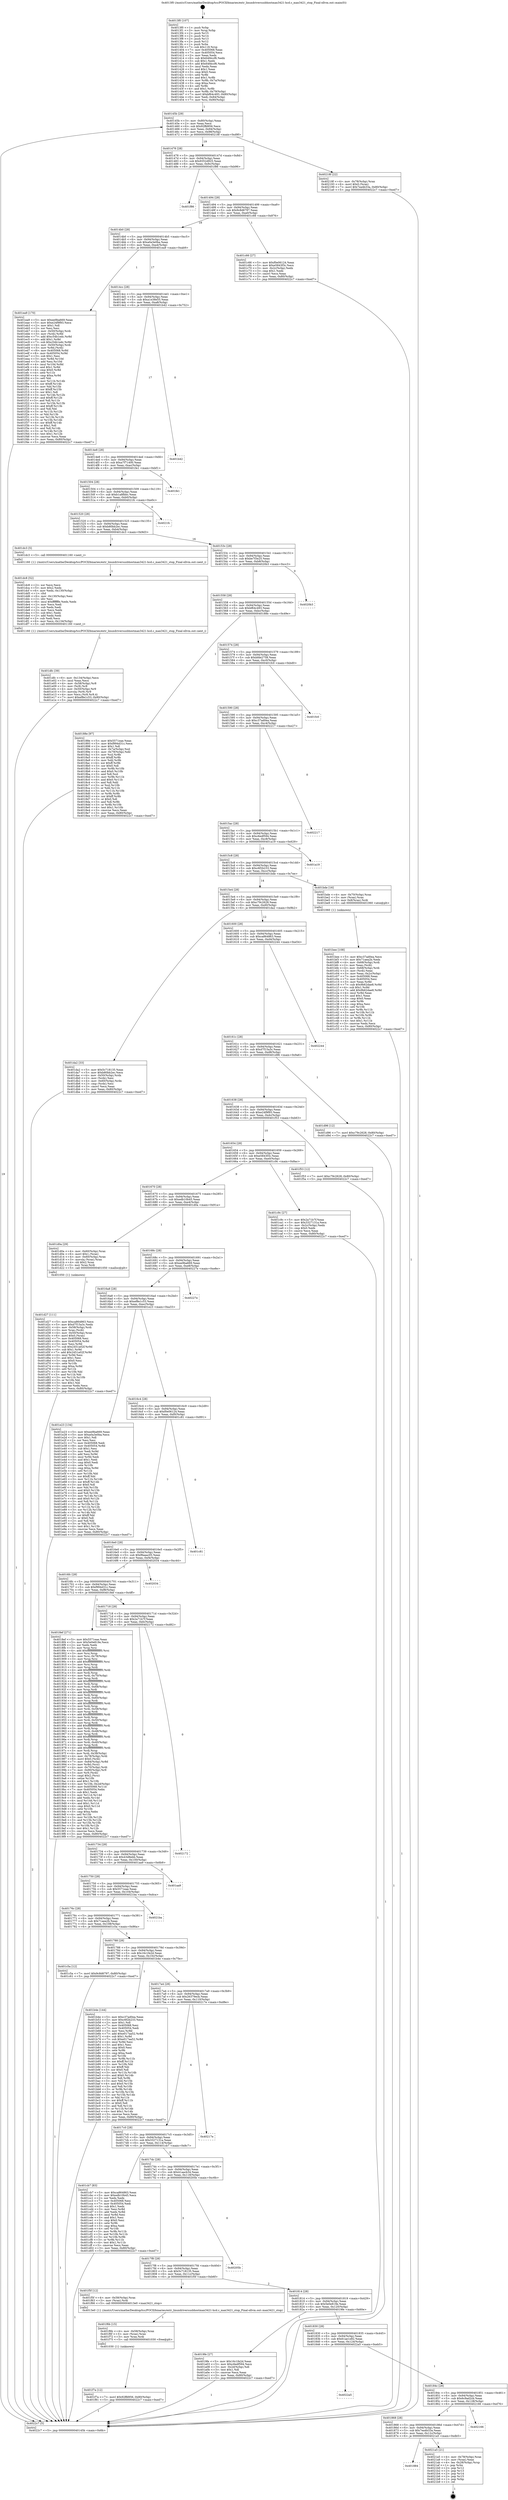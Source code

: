 digraph "0x4013f0" {
  label = "0x4013f0 (/mnt/c/Users/mathe/Desktop/tcc/POCII/binaries/extr_linuxdriversusbhostmax3421-hcd.c_max3421_stop_Final-ollvm.out::main(0))"
  labelloc = "t"
  node[shape=record]

  Entry [label="",width=0.3,height=0.3,shape=circle,fillcolor=black,style=filled]
  "0x40145b" [label="{
     0x40145b [29]\l
     | [instrs]\l
     &nbsp;&nbsp;0x40145b \<+3\>: mov -0x80(%rbp),%eax\l
     &nbsp;&nbsp;0x40145e \<+2\>: mov %eax,%ecx\l
     &nbsp;&nbsp;0x401460 \<+6\>: sub $0x92ffd956,%ecx\l
     &nbsp;&nbsp;0x401466 \<+6\>: mov %eax,-0x94(%rbp)\l
     &nbsp;&nbsp;0x40146c \<+6\>: mov %ecx,-0x98(%rbp)\l
     &nbsp;&nbsp;0x401472 \<+6\>: je 000000000040218f \<main+0xd9f\>\l
  }"]
  "0x40218f" [label="{
     0x40218f [22]\l
     | [instrs]\l
     &nbsp;&nbsp;0x40218f \<+4\>: mov -0x78(%rbp),%rax\l
     &nbsp;&nbsp;0x402193 \<+6\>: movl $0x0,(%rax)\l
     &nbsp;&nbsp;0x402199 \<+7\>: movl $0x7ea4b33a,-0x80(%rbp)\l
     &nbsp;&nbsp;0x4021a0 \<+5\>: jmp 00000000004022c7 \<main+0xed7\>\l
  }"]
  "0x401478" [label="{
     0x401478 [28]\l
     | [instrs]\l
     &nbsp;&nbsp;0x401478 \<+5\>: jmp 000000000040147d \<main+0x8d\>\l
     &nbsp;&nbsp;0x40147d \<+6\>: mov -0x94(%rbp),%eax\l
     &nbsp;&nbsp;0x401483 \<+5\>: sub $0x9352d925,%eax\l
     &nbsp;&nbsp;0x401488 \<+6\>: mov %eax,-0x9c(%rbp)\l
     &nbsp;&nbsp;0x40148e \<+6\>: je 0000000000401f86 \<main+0xb96\>\l
  }"]
  Exit [label="",width=0.3,height=0.3,shape=circle,fillcolor=black,style=filled,peripheries=2]
  "0x401f86" [label="{
     0x401f86\l
  }", style=dashed]
  "0x401494" [label="{
     0x401494 [28]\l
     | [instrs]\l
     &nbsp;&nbsp;0x401494 \<+5\>: jmp 0000000000401499 \<main+0xa9\>\l
     &nbsp;&nbsp;0x401499 \<+6\>: mov -0x94(%rbp),%eax\l
     &nbsp;&nbsp;0x40149f \<+5\>: sub $0x9c8d6797,%eax\l
     &nbsp;&nbsp;0x4014a4 \<+6\>: mov %eax,-0xa0(%rbp)\l
     &nbsp;&nbsp;0x4014aa \<+6\>: je 0000000000401c66 \<main+0x876\>\l
  }"]
  "0x401884" [label="{
     0x401884\l
  }", style=dashed]
  "0x401c66" [label="{
     0x401c66 [27]\l
     | [instrs]\l
     &nbsp;&nbsp;0x401c66 \<+5\>: mov $0xf0e06124,%eax\l
     &nbsp;&nbsp;0x401c6b \<+5\>: mov $0xe5843f3c,%ecx\l
     &nbsp;&nbsp;0x401c70 \<+3\>: mov -0x2c(%rbp),%edx\l
     &nbsp;&nbsp;0x401c73 \<+3\>: cmp $0x1,%edx\l
     &nbsp;&nbsp;0x401c76 \<+3\>: cmovl %ecx,%eax\l
     &nbsp;&nbsp;0x401c79 \<+3\>: mov %eax,-0x80(%rbp)\l
     &nbsp;&nbsp;0x401c7c \<+5\>: jmp 00000000004022c7 \<main+0xed7\>\l
  }"]
  "0x4014b0" [label="{
     0x4014b0 [28]\l
     | [instrs]\l
     &nbsp;&nbsp;0x4014b0 \<+5\>: jmp 00000000004014b5 \<main+0xc5\>\l
     &nbsp;&nbsp;0x4014b5 \<+6\>: mov -0x94(%rbp),%eax\l
     &nbsp;&nbsp;0x4014bb \<+5\>: sub $0xa0a3e0ba,%eax\l
     &nbsp;&nbsp;0x4014c0 \<+6\>: mov %eax,-0xa4(%rbp)\l
     &nbsp;&nbsp;0x4014c6 \<+6\>: je 0000000000401ea9 \<main+0xab9\>\l
  }"]
  "0x4021a5" [label="{
     0x4021a5 [21]\l
     | [instrs]\l
     &nbsp;&nbsp;0x4021a5 \<+4\>: mov -0x78(%rbp),%rax\l
     &nbsp;&nbsp;0x4021a9 \<+2\>: mov (%rax),%eax\l
     &nbsp;&nbsp;0x4021ab \<+4\>: lea -0x28(%rbp),%rsp\l
     &nbsp;&nbsp;0x4021af \<+1\>: pop %rbx\l
     &nbsp;&nbsp;0x4021b0 \<+2\>: pop %r12\l
     &nbsp;&nbsp;0x4021b2 \<+2\>: pop %r13\l
     &nbsp;&nbsp;0x4021b4 \<+2\>: pop %r14\l
     &nbsp;&nbsp;0x4021b6 \<+2\>: pop %r15\l
     &nbsp;&nbsp;0x4021b8 \<+1\>: pop %rbp\l
     &nbsp;&nbsp;0x4021b9 \<+1\>: ret\l
  }"]
  "0x401ea9" [label="{
     0x401ea9 [170]\l
     | [instrs]\l
     &nbsp;&nbsp;0x401ea9 \<+5\>: mov $0xee9ba669,%eax\l
     &nbsp;&nbsp;0x401eae \<+5\>: mov $0xe24f9f93,%ecx\l
     &nbsp;&nbsp;0x401eb3 \<+2\>: mov $0x1,%dl\l
     &nbsp;&nbsp;0x401eb5 \<+2\>: xor %esi,%esi\l
     &nbsp;&nbsp;0x401eb7 \<+4\>: mov -0x50(%rbp),%rdi\l
     &nbsp;&nbsp;0x401ebb \<+3\>: mov (%rdi),%r8d\l
     &nbsp;&nbsp;0x401ebe \<+7\>: add $0xc54b1edc,%r8d\l
     &nbsp;&nbsp;0x401ec5 \<+4\>: add $0x1,%r8d\l
     &nbsp;&nbsp;0x401ec9 \<+7\>: sub $0xc54b1edc,%r8d\l
     &nbsp;&nbsp;0x401ed0 \<+4\>: mov -0x50(%rbp),%rdi\l
     &nbsp;&nbsp;0x401ed4 \<+3\>: mov %r8d,(%rdi)\l
     &nbsp;&nbsp;0x401ed7 \<+8\>: mov 0x405068,%r8d\l
     &nbsp;&nbsp;0x401edf \<+8\>: mov 0x405054,%r9d\l
     &nbsp;&nbsp;0x401ee7 \<+3\>: sub $0x1,%esi\l
     &nbsp;&nbsp;0x401eea \<+3\>: mov %r8d,%r10d\l
     &nbsp;&nbsp;0x401eed \<+3\>: add %esi,%r10d\l
     &nbsp;&nbsp;0x401ef0 \<+4\>: imul %r10d,%r8d\l
     &nbsp;&nbsp;0x401ef4 \<+4\>: and $0x1,%r8d\l
     &nbsp;&nbsp;0x401ef8 \<+4\>: cmp $0x0,%r8d\l
     &nbsp;&nbsp;0x401efc \<+4\>: sete %r11b\l
     &nbsp;&nbsp;0x401f00 \<+4\>: cmp $0xa,%r9d\l
     &nbsp;&nbsp;0x401f04 \<+3\>: setl %bl\l
     &nbsp;&nbsp;0x401f07 \<+3\>: mov %r11b,%r14b\l
     &nbsp;&nbsp;0x401f0a \<+4\>: xor $0xff,%r14b\l
     &nbsp;&nbsp;0x401f0e \<+3\>: mov %bl,%r15b\l
     &nbsp;&nbsp;0x401f11 \<+4\>: xor $0xff,%r15b\l
     &nbsp;&nbsp;0x401f15 \<+3\>: xor $0x1,%dl\l
     &nbsp;&nbsp;0x401f18 \<+3\>: mov %r14b,%r12b\l
     &nbsp;&nbsp;0x401f1b \<+4\>: and $0xff,%r12b\l
     &nbsp;&nbsp;0x401f1f \<+3\>: and %dl,%r11b\l
     &nbsp;&nbsp;0x401f22 \<+3\>: mov %r15b,%r13b\l
     &nbsp;&nbsp;0x401f25 \<+4\>: and $0xff,%r13b\l
     &nbsp;&nbsp;0x401f29 \<+2\>: and %dl,%bl\l
     &nbsp;&nbsp;0x401f2b \<+3\>: or %r11b,%r12b\l
     &nbsp;&nbsp;0x401f2e \<+3\>: or %bl,%r13b\l
     &nbsp;&nbsp;0x401f31 \<+3\>: xor %r13b,%r12b\l
     &nbsp;&nbsp;0x401f34 \<+3\>: or %r15b,%r14b\l
     &nbsp;&nbsp;0x401f37 \<+4\>: xor $0xff,%r14b\l
     &nbsp;&nbsp;0x401f3b \<+3\>: or $0x1,%dl\l
     &nbsp;&nbsp;0x401f3e \<+3\>: and %dl,%r14b\l
     &nbsp;&nbsp;0x401f41 \<+3\>: or %r14b,%r12b\l
     &nbsp;&nbsp;0x401f44 \<+4\>: test $0x1,%r12b\l
     &nbsp;&nbsp;0x401f48 \<+3\>: cmovne %ecx,%eax\l
     &nbsp;&nbsp;0x401f4b \<+3\>: mov %eax,-0x80(%rbp)\l
     &nbsp;&nbsp;0x401f4e \<+5\>: jmp 00000000004022c7 \<main+0xed7\>\l
  }"]
  "0x4014cc" [label="{
     0x4014cc [28]\l
     | [instrs]\l
     &nbsp;&nbsp;0x4014cc \<+5\>: jmp 00000000004014d1 \<main+0xe1\>\l
     &nbsp;&nbsp;0x4014d1 \<+6\>: mov -0x94(%rbp),%eax\l
     &nbsp;&nbsp;0x4014d7 \<+5\>: sub $0xa1e38e55,%eax\l
     &nbsp;&nbsp;0x4014dc \<+6\>: mov %eax,-0xa8(%rbp)\l
     &nbsp;&nbsp;0x4014e2 \<+6\>: je 0000000000401b42 \<main+0x752\>\l
  }"]
  "0x401868" [label="{
     0x401868 [28]\l
     | [instrs]\l
     &nbsp;&nbsp;0x401868 \<+5\>: jmp 000000000040186d \<main+0x47d\>\l
     &nbsp;&nbsp;0x40186d \<+6\>: mov -0x94(%rbp),%eax\l
     &nbsp;&nbsp;0x401873 \<+5\>: sub $0x7ea4b33a,%eax\l
     &nbsp;&nbsp;0x401878 \<+6\>: mov %eax,-0x12c(%rbp)\l
     &nbsp;&nbsp;0x40187e \<+6\>: je 00000000004021a5 \<main+0xdb5\>\l
  }"]
  "0x401b42" [label="{
     0x401b42\l
  }", style=dashed]
  "0x4014e8" [label="{
     0x4014e8 [28]\l
     | [instrs]\l
     &nbsp;&nbsp;0x4014e8 \<+5\>: jmp 00000000004014ed \<main+0xfd\>\l
     &nbsp;&nbsp;0x4014ed \<+6\>: mov -0x94(%rbp),%eax\l
     &nbsp;&nbsp;0x4014f3 \<+5\>: sub $0xa7f71400,%eax\l
     &nbsp;&nbsp;0x4014f8 \<+6\>: mov %eax,-0xac(%rbp)\l
     &nbsp;&nbsp;0x4014fe \<+6\>: je 0000000000401fe1 \<main+0xbf1\>\l
  }"]
  "0x402166" [label="{
     0x402166\l
  }", style=dashed]
  "0x401fe1" [label="{
     0x401fe1\l
  }", style=dashed]
  "0x401504" [label="{
     0x401504 [28]\l
     | [instrs]\l
     &nbsp;&nbsp;0x401504 \<+5\>: jmp 0000000000401509 \<main+0x119\>\l
     &nbsp;&nbsp;0x401509 \<+6\>: mov -0x94(%rbp),%eax\l
     &nbsp;&nbsp;0x40150f \<+5\>: sub $0xb1a8fbbc,%eax\l
     &nbsp;&nbsp;0x401514 \<+6\>: mov %eax,-0xb0(%rbp)\l
     &nbsp;&nbsp;0x40151a \<+6\>: je 00000000004021fc \<main+0xe0c\>\l
  }"]
  "0x40184c" [label="{
     0x40184c [28]\l
     | [instrs]\l
     &nbsp;&nbsp;0x40184c \<+5\>: jmp 0000000000401851 \<main+0x461\>\l
     &nbsp;&nbsp;0x401851 \<+6\>: mov -0x94(%rbp),%eax\l
     &nbsp;&nbsp;0x401857 \<+5\>: sub $0x6c9ad2cb,%eax\l
     &nbsp;&nbsp;0x40185c \<+6\>: mov %eax,-0x128(%rbp)\l
     &nbsp;&nbsp;0x401862 \<+6\>: je 0000000000402166 \<main+0xd76\>\l
  }"]
  "0x4021fc" [label="{
     0x4021fc\l
  }", style=dashed]
  "0x401520" [label="{
     0x401520 [28]\l
     | [instrs]\l
     &nbsp;&nbsp;0x401520 \<+5\>: jmp 0000000000401525 \<main+0x135\>\l
     &nbsp;&nbsp;0x401525 \<+6\>: mov -0x94(%rbp),%eax\l
     &nbsp;&nbsp;0x40152b \<+5\>: sub $0xb80bb2ec,%eax\l
     &nbsp;&nbsp;0x401530 \<+6\>: mov %eax,-0xb4(%rbp)\l
     &nbsp;&nbsp;0x401536 \<+6\>: je 0000000000401dc3 \<main+0x9d3\>\l
  }"]
  "0x4022a5" [label="{
     0x4022a5\l
  }", style=dashed]
  "0x401dc3" [label="{
     0x401dc3 [5]\l
     | [instrs]\l
     &nbsp;&nbsp;0x401dc3 \<+5\>: call 0000000000401160 \<next_i\>\l
     | [calls]\l
     &nbsp;&nbsp;0x401160 \{1\} (/mnt/c/Users/mathe/Desktop/tcc/POCII/binaries/extr_linuxdriversusbhostmax3421-hcd.c_max3421_stop_Final-ollvm.out::next_i)\l
  }"]
  "0x40153c" [label="{
     0x40153c [28]\l
     | [instrs]\l
     &nbsp;&nbsp;0x40153c \<+5\>: jmp 0000000000401541 \<main+0x151\>\l
     &nbsp;&nbsp;0x401541 \<+6\>: mov -0x94(%rbp),%eax\l
     &nbsp;&nbsp;0x401547 \<+5\>: sub $0xbe7f3e25,%eax\l
     &nbsp;&nbsp;0x40154c \<+6\>: mov %eax,-0xb8(%rbp)\l
     &nbsp;&nbsp;0x401552 \<+6\>: je 00000000004020b3 \<main+0xcc3\>\l
  }"]
  "0x401f7a" [label="{
     0x401f7a [12]\l
     | [instrs]\l
     &nbsp;&nbsp;0x401f7a \<+7\>: movl $0x92ffd956,-0x80(%rbp)\l
     &nbsp;&nbsp;0x401f81 \<+5\>: jmp 00000000004022c7 \<main+0xed7\>\l
  }"]
  "0x4020b3" [label="{
     0x4020b3\l
  }", style=dashed]
  "0x401558" [label="{
     0x401558 [28]\l
     | [instrs]\l
     &nbsp;&nbsp;0x401558 \<+5\>: jmp 000000000040155d \<main+0x16d\>\l
     &nbsp;&nbsp;0x40155d \<+6\>: mov -0x94(%rbp),%eax\l
     &nbsp;&nbsp;0x401563 \<+5\>: sub $0xbf64c493,%eax\l
     &nbsp;&nbsp;0x401568 \<+6\>: mov %eax,-0xbc(%rbp)\l
     &nbsp;&nbsp;0x40156e \<+6\>: je 000000000040188e \<main+0x49e\>\l
  }"]
  "0x401f6b" [label="{
     0x401f6b [15]\l
     | [instrs]\l
     &nbsp;&nbsp;0x401f6b \<+4\>: mov -0x58(%rbp),%rax\l
     &nbsp;&nbsp;0x401f6f \<+3\>: mov (%rax),%rax\l
     &nbsp;&nbsp;0x401f72 \<+3\>: mov %rax,%rdi\l
     &nbsp;&nbsp;0x401f75 \<+5\>: call 0000000000401030 \<free@plt\>\l
     | [calls]\l
     &nbsp;&nbsp;0x401030 \{1\} (unknown)\l
  }"]
  "0x40188e" [label="{
     0x40188e [97]\l
     | [instrs]\l
     &nbsp;&nbsp;0x40188e \<+5\>: mov $0x5571eae,%eax\l
     &nbsp;&nbsp;0x401893 \<+5\>: mov $0xf994d31c,%ecx\l
     &nbsp;&nbsp;0x401898 \<+2\>: mov $0x1,%dl\l
     &nbsp;&nbsp;0x40189a \<+4\>: mov -0x7a(%rbp),%sil\l
     &nbsp;&nbsp;0x40189e \<+4\>: mov -0x79(%rbp),%dil\l
     &nbsp;&nbsp;0x4018a2 \<+3\>: mov %sil,%r8b\l
     &nbsp;&nbsp;0x4018a5 \<+4\>: xor $0xff,%r8b\l
     &nbsp;&nbsp;0x4018a9 \<+3\>: mov %dil,%r9b\l
     &nbsp;&nbsp;0x4018ac \<+4\>: xor $0xff,%r9b\l
     &nbsp;&nbsp;0x4018b0 \<+3\>: xor $0x0,%dl\l
     &nbsp;&nbsp;0x4018b3 \<+3\>: mov %r8b,%r10b\l
     &nbsp;&nbsp;0x4018b6 \<+4\>: and $0x0,%r10b\l
     &nbsp;&nbsp;0x4018ba \<+3\>: and %dl,%sil\l
     &nbsp;&nbsp;0x4018bd \<+3\>: mov %r9b,%r11b\l
     &nbsp;&nbsp;0x4018c0 \<+4\>: and $0x0,%r11b\l
     &nbsp;&nbsp;0x4018c4 \<+3\>: and %dl,%dil\l
     &nbsp;&nbsp;0x4018c7 \<+3\>: or %sil,%r10b\l
     &nbsp;&nbsp;0x4018ca \<+3\>: or %dil,%r11b\l
     &nbsp;&nbsp;0x4018cd \<+3\>: xor %r11b,%r10b\l
     &nbsp;&nbsp;0x4018d0 \<+3\>: or %r9b,%r8b\l
     &nbsp;&nbsp;0x4018d3 \<+4\>: xor $0xff,%r8b\l
     &nbsp;&nbsp;0x4018d7 \<+3\>: or $0x0,%dl\l
     &nbsp;&nbsp;0x4018da \<+3\>: and %dl,%r8b\l
     &nbsp;&nbsp;0x4018dd \<+3\>: or %r8b,%r10b\l
     &nbsp;&nbsp;0x4018e0 \<+4\>: test $0x1,%r10b\l
     &nbsp;&nbsp;0x4018e4 \<+3\>: cmovne %ecx,%eax\l
     &nbsp;&nbsp;0x4018e7 \<+3\>: mov %eax,-0x80(%rbp)\l
     &nbsp;&nbsp;0x4018ea \<+5\>: jmp 00000000004022c7 \<main+0xed7\>\l
  }"]
  "0x401574" [label="{
     0x401574 [28]\l
     | [instrs]\l
     &nbsp;&nbsp;0x401574 \<+5\>: jmp 0000000000401579 \<main+0x189\>\l
     &nbsp;&nbsp;0x401579 \<+6\>: mov -0x94(%rbp),%eax\l
     &nbsp;&nbsp;0x40157f \<+5\>: sub $0xbfde2758,%eax\l
     &nbsp;&nbsp;0x401584 \<+6\>: mov %eax,-0xc0(%rbp)\l
     &nbsp;&nbsp;0x40158a \<+6\>: je 0000000000401fc0 \<main+0xbd0\>\l
  }"]
  "0x4022c7" [label="{
     0x4022c7 [5]\l
     | [instrs]\l
     &nbsp;&nbsp;0x4022c7 \<+5\>: jmp 000000000040145b \<main+0x6b\>\l
  }"]
  "0x4013f0" [label="{
     0x4013f0 [107]\l
     | [instrs]\l
     &nbsp;&nbsp;0x4013f0 \<+1\>: push %rbp\l
     &nbsp;&nbsp;0x4013f1 \<+3\>: mov %rsp,%rbp\l
     &nbsp;&nbsp;0x4013f4 \<+2\>: push %r15\l
     &nbsp;&nbsp;0x4013f6 \<+2\>: push %r14\l
     &nbsp;&nbsp;0x4013f8 \<+2\>: push %r13\l
     &nbsp;&nbsp;0x4013fa \<+2\>: push %r12\l
     &nbsp;&nbsp;0x4013fc \<+1\>: push %rbx\l
     &nbsp;&nbsp;0x4013fd \<+7\>: sub $0x118,%rsp\l
     &nbsp;&nbsp;0x401404 \<+7\>: mov 0x405068,%eax\l
     &nbsp;&nbsp;0x40140b \<+7\>: mov 0x405054,%ecx\l
     &nbsp;&nbsp;0x401412 \<+2\>: mov %eax,%edx\l
     &nbsp;&nbsp;0x401414 \<+6\>: sub $0x64fdccf6,%edx\l
     &nbsp;&nbsp;0x40141a \<+3\>: sub $0x1,%edx\l
     &nbsp;&nbsp;0x40141d \<+6\>: add $0x64fdccf6,%edx\l
     &nbsp;&nbsp;0x401423 \<+3\>: imul %edx,%eax\l
     &nbsp;&nbsp;0x401426 \<+3\>: and $0x1,%eax\l
     &nbsp;&nbsp;0x401429 \<+3\>: cmp $0x0,%eax\l
     &nbsp;&nbsp;0x40142c \<+4\>: sete %r8b\l
     &nbsp;&nbsp;0x401430 \<+4\>: and $0x1,%r8b\l
     &nbsp;&nbsp;0x401434 \<+4\>: mov %r8b,-0x7a(%rbp)\l
     &nbsp;&nbsp;0x401438 \<+3\>: cmp $0xa,%ecx\l
     &nbsp;&nbsp;0x40143b \<+4\>: setl %r8b\l
     &nbsp;&nbsp;0x40143f \<+4\>: and $0x1,%r8b\l
     &nbsp;&nbsp;0x401443 \<+4\>: mov %r8b,-0x79(%rbp)\l
     &nbsp;&nbsp;0x401447 \<+7\>: movl $0xbf64c493,-0x80(%rbp)\l
     &nbsp;&nbsp;0x40144e \<+6\>: mov %edi,-0x84(%rbp)\l
     &nbsp;&nbsp;0x401454 \<+7\>: mov %rsi,-0x90(%rbp)\l
  }"]
  "0x401dfc" [label="{
     0x401dfc [39]\l
     | [instrs]\l
     &nbsp;&nbsp;0x401dfc \<+6\>: mov -0x134(%rbp),%ecx\l
     &nbsp;&nbsp;0x401e02 \<+3\>: imul %eax,%ecx\l
     &nbsp;&nbsp;0x401e05 \<+4\>: mov -0x58(%rbp),%r8\l
     &nbsp;&nbsp;0x401e09 \<+3\>: mov (%r8),%r8\l
     &nbsp;&nbsp;0x401e0c \<+4\>: mov -0x50(%rbp),%r9\l
     &nbsp;&nbsp;0x401e10 \<+3\>: movslq (%r9),%r9\l
     &nbsp;&nbsp;0x401e13 \<+4\>: mov %ecx,(%r8,%r9,4)\l
     &nbsp;&nbsp;0x401e17 \<+7\>: movl $0xef8e1c53,-0x80(%rbp)\l
     &nbsp;&nbsp;0x401e1e \<+5\>: jmp 00000000004022c7 \<main+0xed7\>\l
  }"]
  "0x401fc0" [label="{
     0x401fc0\l
  }", style=dashed]
  "0x401590" [label="{
     0x401590 [28]\l
     | [instrs]\l
     &nbsp;&nbsp;0x401590 \<+5\>: jmp 0000000000401595 \<main+0x1a5\>\l
     &nbsp;&nbsp;0x401595 \<+6\>: mov -0x94(%rbp),%eax\l
     &nbsp;&nbsp;0x40159b \<+5\>: sub $0xc37ad0ea,%eax\l
     &nbsp;&nbsp;0x4015a0 \<+6\>: mov %eax,-0xc4(%rbp)\l
     &nbsp;&nbsp;0x4015a6 \<+6\>: je 0000000000402217 \<main+0xe27\>\l
  }"]
  "0x401dc8" [label="{
     0x401dc8 [52]\l
     | [instrs]\l
     &nbsp;&nbsp;0x401dc8 \<+2\>: xor %ecx,%ecx\l
     &nbsp;&nbsp;0x401dca \<+5\>: mov $0x2,%edx\l
     &nbsp;&nbsp;0x401dcf \<+6\>: mov %edx,-0x130(%rbp)\l
     &nbsp;&nbsp;0x401dd5 \<+1\>: cltd\l
     &nbsp;&nbsp;0x401dd6 \<+6\>: mov -0x130(%rbp),%esi\l
     &nbsp;&nbsp;0x401ddc \<+2\>: idiv %esi\l
     &nbsp;&nbsp;0x401dde \<+6\>: imul $0xfffffffe,%edx,%edx\l
     &nbsp;&nbsp;0x401de4 \<+2\>: mov %ecx,%edi\l
     &nbsp;&nbsp;0x401de6 \<+2\>: sub %edx,%edi\l
     &nbsp;&nbsp;0x401de8 \<+2\>: mov %ecx,%edx\l
     &nbsp;&nbsp;0x401dea \<+3\>: sub $0x1,%edx\l
     &nbsp;&nbsp;0x401ded \<+2\>: add %edx,%edi\l
     &nbsp;&nbsp;0x401def \<+2\>: sub %edi,%ecx\l
     &nbsp;&nbsp;0x401df1 \<+6\>: mov %ecx,-0x134(%rbp)\l
     &nbsp;&nbsp;0x401df7 \<+5\>: call 0000000000401160 \<next_i\>\l
     | [calls]\l
     &nbsp;&nbsp;0x401160 \{1\} (/mnt/c/Users/mathe/Desktop/tcc/POCII/binaries/extr_linuxdriversusbhostmax3421-hcd.c_max3421_stop_Final-ollvm.out::next_i)\l
  }"]
  "0x402217" [label="{
     0x402217\l
  }", style=dashed]
  "0x4015ac" [label="{
     0x4015ac [28]\l
     | [instrs]\l
     &nbsp;&nbsp;0x4015ac \<+5\>: jmp 00000000004015b1 \<main+0x1c1\>\l
     &nbsp;&nbsp;0x4015b1 \<+6\>: mov -0x94(%rbp),%eax\l
     &nbsp;&nbsp;0x4015b7 \<+5\>: sub $0xc6edf594,%eax\l
     &nbsp;&nbsp;0x4015bc \<+6\>: mov %eax,-0xc8(%rbp)\l
     &nbsp;&nbsp;0x4015c2 \<+6\>: je 0000000000401a19 \<main+0x629\>\l
  }"]
  "0x401d27" [label="{
     0x401d27 [111]\l
     | [instrs]\l
     &nbsp;&nbsp;0x401d27 \<+5\>: mov $0xca864863,%ecx\l
     &nbsp;&nbsp;0x401d2c \<+5\>: mov $0xd7f15a3c,%edx\l
     &nbsp;&nbsp;0x401d31 \<+4\>: mov -0x58(%rbp),%rdi\l
     &nbsp;&nbsp;0x401d35 \<+3\>: mov %rax,(%rdi)\l
     &nbsp;&nbsp;0x401d38 \<+4\>: mov -0x50(%rbp),%rax\l
     &nbsp;&nbsp;0x401d3c \<+6\>: movl $0x0,(%rax)\l
     &nbsp;&nbsp;0x401d42 \<+7\>: mov 0x405068,%esi\l
     &nbsp;&nbsp;0x401d49 \<+8\>: mov 0x405054,%r8d\l
     &nbsp;&nbsp;0x401d51 \<+3\>: mov %esi,%r9d\l
     &nbsp;&nbsp;0x401d54 \<+7\>: sub $0x2451a02f,%r9d\l
     &nbsp;&nbsp;0x401d5b \<+4\>: sub $0x1,%r9d\l
     &nbsp;&nbsp;0x401d5f \<+7\>: add $0x2451a02f,%r9d\l
     &nbsp;&nbsp;0x401d66 \<+4\>: imul %r9d,%esi\l
     &nbsp;&nbsp;0x401d6a \<+3\>: and $0x1,%esi\l
     &nbsp;&nbsp;0x401d6d \<+3\>: cmp $0x0,%esi\l
     &nbsp;&nbsp;0x401d70 \<+4\>: sete %r10b\l
     &nbsp;&nbsp;0x401d74 \<+4\>: cmp $0xa,%r8d\l
     &nbsp;&nbsp;0x401d78 \<+4\>: setl %r11b\l
     &nbsp;&nbsp;0x401d7c \<+3\>: mov %r10b,%bl\l
     &nbsp;&nbsp;0x401d7f \<+3\>: and %r11b,%bl\l
     &nbsp;&nbsp;0x401d82 \<+3\>: xor %r11b,%r10b\l
     &nbsp;&nbsp;0x401d85 \<+3\>: or %r10b,%bl\l
     &nbsp;&nbsp;0x401d88 \<+3\>: test $0x1,%bl\l
     &nbsp;&nbsp;0x401d8b \<+3\>: cmovne %edx,%ecx\l
     &nbsp;&nbsp;0x401d8e \<+3\>: mov %ecx,-0x80(%rbp)\l
     &nbsp;&nbsp;0x401d91 \<+5\>: jmp 00000000004022c7 \<main+0xed7\>\l
  }"]
  "0x401a19" [label="{
     0x401a19\l
  }", style=dashed]
  "0x4015c8" [label="{
     0x4015c8 [28]\l
     | [instrs]\l
     &nbsp;&nbsp;0x4015c8 \<+5\>: jmp 00000000004015cd \<main+0x1dd\>\l
     &nbsp;&nbsp;0x4015cd \<+6\>: mov -0x94(%rbp),%eax\l
     &nbsp;&nbsp;0x4015d3 \<+5\>: sub $0xc6f2b233,%eax\l
     &nbsp;&nbsp;0x4015d8 \<+6\>: mov %eax,-0xcc(%rbp)\l
     &nbsp;&nbsp;0x4015de \<+6\>: je 0000000000401bde \<main+0x7ee\>\l
  }"]
  "0x401bee" [label="{
     0x401bee [108]\l
     | [instrs]\l
     &nbsp;&nbsp;0x401bee \<+5\>: mov $0xc37ad0ea,%ecx\l
     &nbsp;&nbsp;0x401bf3 \<+5\>: mov $0x71aea2b,%edx\l
     &nbsp;&nbsp;0x401bf8 \<+4\>: mov -0x68(%rbp),%rdi\l
     &nbsp;&nbsp;0x401bfc \<+2\>: mov %eax,(%rdi)\l
     &nbsp;&nbsp;0x401bfe \<+4\>: mov -0x68(%rbp),%rdi\l
     &nbsp;&nbsp;0x401c02 \<+2\>: mov (%rdi),%eax\l
     &nbsp;&nbsp;0x401c04 \<+3\>: mov %eax,-0x2c(%rbp)\l
     &nbsp;&nbsp;0x401c07 \<+7\>: mov 0x405068,%eax\l
     &nbsp;&nbsp;0x401c0e \<+7\>: mov 0x405054,%esi\l
     &nbsp;&nbsp;0x401c15 \<+3\>: mov %eax,%r8d\l
     &nbsp;&nbsp;0x401c18 \<+7\>: sub $0x9b62dae8,%r8d\l
     &nbsp;&nbsp;0x401c1f \<+4\>: sub $0x1,%r8d\l
     &nbsp;&nbsp;0x401c23 \<+7\>: add $0x9b62dae8,%r8d\l
     &nbsp;&nbsp;0x401c2a \<+4\>: imul %r8d,%eax\l
     &nbsp;&nbsp;0x401c2e \<+3\>: and $0x1,%eax\l
     &nbsp;&nbsp;0x401c31 \<+3\>: cmp $0x0,%eax\l
     &nbsp;&nbsp;0x401c34 \<+4\>: sete %r9b\l
     &nbsp;&nbsp;0x401c38 \<+3\>: cmp $0xa,%esi\l
     &nbsp;&nbsp;0x401c3b \<+4\>: setl %r10b\l
     &nbsp;&nbsp;0x401c3f \<+3\>: mov %r9b,%r11b\l
     &nbsp;&nbsp;0x401c42 \<+3\>: and %r10b,%r11b\l
     &nbsp;&nbsp;0x401c45 \<+3\>: xor %r10b,%r9b\l
     &nbsp;&nbsp;0x401c48 \<+3\>: or %r9b,%r11b\l
     &nbsp;&nbsp;0x401c4b \<+4\>: test $0x1,%r11b\l
     &nbsp;&nbsp;0x401c4f \<+3\>: cmovne %edx,%ecx\l
     &nbsp;&nbsp;0x401c52 \<+3\>: mov %ecx,-0x80(%rbp)\l
     &nbsp;&nbsp;0x401c55 \<+5\>: jmp 00000000004022c7 \<main+0xed7\>\l
  }"]
  "0x401bde" [label="{
     0x401bde [16]\l
     | [instrs]\l
     &nbsp;&nbsp;0x401bde \<+4\>: mov -0x70(%rbp),%rax\l
     &nbsp;&nbsp;0x401be2 \<+3\>: mov (%rax),%rax\l
     &nbsp;&nbsp;0x401be5 \<+4\>: mov 0x8(%rax),%rdi\l
     &nbsp;&nbsp;0x401be9 \<+5\>: call 0000000000401060 \<atoi@plt\>\l
     | [calls]\l
     &nbsp;&nbsp;0x401060 \{1\} (unknown)\l
  }"]
  "0x4015e4" [label="{
     0x4015e4 [28]\l
     | [instrs]\l
     &nbsp;&nbsp;0x4015e4 \<+5\>: jmp 00000000004015e9 \<main+0x1f9\>\l
     &nbsp;&nbsp;0x4015e9 \<+6\>: mov -0x94(%rbp),%eax\l
     &nbsp;&nbsp;0x4015ef \<+5\>: sub $0xc79c2628,%eax\l
     &nbsp;&nbsp;0x4015f4 \<+6\>: mov %eax,-0xd0(%rbp)\l
     &nbsp;&nbsp;0x4015fa \<+6\>: je 0000000000401da2 \<main+0x9b2\>\l
  }"]
  "0x401830" [label="{
     0x401830 [28]\l
     | [instrs]\l
     &nbsp;&nbsp;0x401830 \<+5\>: jmp 0000000000401835 \<main+0x445\>\l
     &nbsp;&nbsp;0x401835 \<+6\>: mov -0x94(%rbp),%eax\l
     &nbsp;&nbsp;0x40183b \<+5\>: sub $0x61ae1e82,%eax\l
     &nbsp;&nbsp;0x401840 \<+6\>: mov %eax,-0x124(%rbp)\l
     &nbsp;&nbsp;0x401846 \<+6\>: je 00000000004022a5 \<main+0xeb5\>\l
  }"]
  "0x401da2" [label="{
     0x401da2 [33]\l
     | [instrs]\l
     &nbsp;&nbsp;0x401da2 \<+5\>: mov $0x5c718135,%eax\l
     &nbsp;&nbsp;0x401da7 \<+5\>: mov $0xb80bb2ec,%ecx\l
     &nbsp;&nbsp;0x401dac \<+4\>: mov -0x50(%rbp),%rdx\l
     &nbsp;&nbsp;0x401db0 \<+2\>: mov (%rdx),%esi\l
     &nbsp;&nbsp;0x401db2 \<+4\>: mov -0x60(%rbp),%rdx\l
     &nbsp;&nbsp;0x401db6 \<+2\>: cmp (%rdx),%esi\l
     &nbsp;&nbsp;0x401db8 \<+3\>: cmovl %ecx,%eax\l
     &nbsp;&nbsp;0x401dbb \<+3\>: mov %eax,-0x80(%rbp)\l
     &nbsp;&nbsp;0x401dbe \<+5\>: jmp 00000000004022c7 \<main+0xed7\>\l
  }"]
  "0x401600" [label="{
     0x401600 [28]\l
     | [instrs]\l
     &nbsp;&nbsp;0x401600 \<+5\>: jmp 0000000000401605 \<main+0x215\>\l
     &nbsp;&nbsp;0x401605 \<+6\>: mov -0x94(%rbp),%eax\l
     &nbsp;&nbsp;0x40160b \<+5\>: sub $0xca864863,%eax\l
     &nbsp;&nbsp;0x401610 \<+6\>: mov %eax,-0xd4(%rbp)\l
     &nbsp;&nbsp;0x401616 \<+6\>: je 0000000000402244 \<main+0xe54\>\l
  }"]
  "0x4019fe" [label="{
     0x4019fe [27]\l
     | [instrs]\l
     &nbsp;&nbsp;0x4019fe \<+5\>: mov $0x16c1fe2d,%eax\l
     &nbsp;&nbsp;0x401a03 \<+5\>: mov $0xc6edf594,%ecx\l
     &nbsp;&nbsp;0x401a08 \<+3\>: mov -0x2d(%rbp),%dl\l
     &nbsp;&nbsp;0x401a0b \<+3\>: test $0x1,%dl\l
     &nbsp;&nbsp;0x401a0e \<+3\>: cmovne %ecx,%eax\l
     &nbsp;&nbsp;0x401a11 \<+3\>: mov %eax,-0x80(%rbp)\l
     &nbsp;&nbsp;0x401a14 \<+5\>: jmp 00000000004022c7 \<main+0xed7\>\l
  }"]
  "0x402244" [label="{
     0x402244\l
  }", style=dashed]
  "0x40161c" [label="{
     0x40161c [28]\l
     | [instrs]\l
     &nbsp;&nbsp;0x40161c \<+5\>: jmp 0000000000401621 \<main+0x231\>\l
     &nbsp;&nbsp;0x401621 \<+6\>: mov -0x94(%rbp),%eax\l
     &nbsp;&nbsp;0x401627 \<+5\>: sub $0xd7f15a3c,%eax\l
     &nbsp;&nbsp;0x40162c \<+6\>: mov %eax,-0xd8(%rbp)\l
     &nbsp;&nbsp;0x401632 \<+6\>: je 0000000000401d96 \<main+0x9a6\>\l
  }"]
  "0x401814" [label="{
     0x401814 [28]\l
     | [instrs]\l
     &nbsp;&nbsp;0x401814 \<+5\>: jmp 0000000000401819 \<main+0x429\>\l
     &nbsp;&nbsp;0x401819 \<+6\>: mov -0x94(%rbp),%eax\l
     &nbsp;&nbsp;0x40181f \<+5\>: sub $0x5e0e819e,%eax\l
     &nbsp;&nbsp;0x401824 \<+6\>: mov %eax,-0x120(%rbp)\l
     &nbsp;&nbsp;0x40182a \<+6\>: je 00000000004019fe \<main+0x60e\>\l
  }"]
  "0x401d96" [label="{
     0x401d96 [12]\l
     | [instrs]\l
     &nbsp;&nbsp;0x401d96 \<+7\>: movl $0xc79c2628,-0x80(%rbp)\l
     &nbsp;&nbsp;0x401d9d \<+5\>: jmp 00000000004022c7 \<main+0xed7\>\l
  }"]
  "0x401638" [label="{
     0x401638 [28]\l
     | [instrs]\l
     &nbsp;&nbsp;0x401638 \<+5\>: jmp 000000000040163d \<main+0x24d\>\l
     &nbsp;&nbsp;0x40163d \<+6\>: mov -0x94(%rbp),%eax\l
     &nbsp;&nbsp;0x401643 \<+5\>: sub $0xe24f9f93,%eax\l
     &nbsp;&nbsp;0x401648 \<+6\>: mov %eax,-0xdc(%rbp)\l
     &nbsp;&nbsp;0x40164e \<+6\>: je 0000000000401f53 \<main+0xb63\>\l
  }"]
  "0x401f5f" [label="{
     0x401f5f [12]\l
     | [instrs]\l
     &nbsp;&nbsp;0x401f5f \<+4\>: mov -0x58(%rbp),%rax\l
     &nbsp;&nbsp;0x401f63 \<+3\>: mov (%rax),%rdi\l
     &nbsp;&nbsp;0x401f66 \<+5\>: call 00000000004013e0 \<max3421_stop\>\l
     | [calls]\l
     &nbsp;&nbsp;0x4013e0 \{1\} (/mnt/c/Users/mathe/Desktop/tcc/POCII/binaries/extr_linuxdriversusbhostmax3421-hcd.c_max3421_stop_Final-ollvm.out::max3421_stop)\l
  }"]
  "0x401f53" [label="{
     0x401f53 [12]\l
     | [instrs]\l
     &nbsp;&nbsp;0x401f53 \<+7\>: movl $0xc79c2628,-0x80(%rbp)\l
     &nbsp;&nbsp;0x401f5a \<+5\>: jmp 00000000004022c7 \<main+0xed7\>\l
  }"]
  "0x401654" [label="{
     0x401654 [28]\l
     | [instrs]\l
     &nbsp;&nbsp;0x401654 \<+5\>: jmp 0000000000401659 \<main+0x269\>\l
     &nbsp;&nbsp;0x401659 \<+6\>: mov -0x94(%rbp),%eax\l
     &nbsp;&nbsp;0x40165f \<+5\>: sub $0xe5843f3c,%eax\l
     &nbsp;&nbsp;0x401664 \<+6\>: mov %eax,-0xe0(%rbp)\l
     &nbsp;&nbsp;0x40166a \<+6\>: je 0000000000401c9c \<main+0x8ac\>\l
  }"]
  "0x4017f8" [label="{
     0x4017f8 [28]\l
     | [instrs]\l
     &nbsp;&nbsp;0x4017f8 \<+5\>: jmp 00000000004017fd \<main+0x40d\>\l
     &nbsp;&nbsp;0x4017fd \<+6\>: mov -0x94(%rbp),%eax\l
     &nbsp;&nbsp;0x401803 \<+5\>: sub $0x5c718135,%eax\l
     &nbsp;&nbsp;0x401808 \<+6\>: mov %eax,-0x11c(%rbp)\l
     &nbsp;&nbsp;0x40180e \<+6\>: je 0000000000401f5f \<main+0xb6f\>\l
  }"]
  "0x401c9c" [label="{
     0x401c9c [27]\l
     | [instrs]\l
     &nbsp;&nbsp;0x401c9c \<+5\>: mov $0x2a71b7f,%eax\l
     &nbsp;&nbsp;0x401ca1 \<+5\>: mov $0x3327131a,%ecx\l
     &nbsp;&nbsp;0x401ca6 \<+3\>: mov -0x2c(%rbp),%edx\l
     &nbsp;&nbsp;0x401ca9 \<+3\>: cmp $0x0,%edx\l
     &nbsp;&nbsp;0x401cac \<+3\>: cmove %ecx,%eax\l
     &nbsp;&nbsp;0x401caf \<+3\>: mov %eax,-0x80(%rbp)\l
     &nbsp;&nbsp;0x401cb2 \<+5\>: jmp 00000000004022c7 \<main+0xed7\>\l
  }"]
  "0x401670" [label="{
     0x401670 [28]\l
     | [instrs]\l
     &nbsp;&nbsp;0x401670 \<+5\>: jmp 0000000000401675 \<main+0x285\>\l
     &nbsp;&nbsp;0x401675 \<+6\>: mov -0x94(%rbp),%eax\l
     &nbsp;&nbsp;0x40167b \<+5\>: sub $0xedb10b45,%eax\l
     &nbsp;&nbsp;0x401680 \<+6\>: mov %eax,-0xe4(%rbp)\l
     &nbsp;&nbsp;0x401686 \<+6\>: je 0000000000401d0a \<main+0x91a\>\l
  }"]
  "0x40205b" [label="{
     0x40205b\l
  }", style=dashed]
  "0x401d0a" [label="{
     0x401d0a [29]\l
     | [instrs]\l
     &nbsp;&nbsp;0x401d0a \<+4\>: mov -0x60(%rbp),%rax\l
     &nbsp;&nbsp;0x401d0e \<+6\>: movl $0x1,(%rax)\l
     &nbsp;&nbsp;0x401d14 \<+4\>: mov -0x60(%rbp),%rax\l
     &nbsp;&nbsp;0x401d18 \<+3\>: movslq (%rax),%rax\l
     &nbsp;&nbsp;0x401d1b \<+4\>: shl $0x2,%rax\l
     &nbsp;&nbsp;0x401d1f \<+3\>: mov %rax,%rdi\l
     &nbsp;&nbsp;0x401d22 \<+5\>: call 0000000000401050 \<malloc@plt\>\l
     | [calls]\l
     &nbsp;&nbsp;0x401050 \{1\} (unknown)\l
  }"]
  "0x40168c" [label="{
     0x40168c [28]\l
     | [instrs]\l
     &nbsp;&nbsp;0x40168c \<+5\>: jmp 0000000000401691 \<main+0x2a1\>\l
     &nbsp;&nbsp;0x401691 \<+6\>: mov -0x94(%rbp),%eax\l
     &nbsp;&nbsp;0x401697 \<+5\>: sub $0xee9ba669,%eax\l
     &nbsp;&nbsp;0x40169c \<+6\>: mov %eax,-0xe8(%rbp)\l
     &nbsp;&nbsp;0x4016a2 \<+6\>: je 000000000040227e \<main+0xe8e\>\l
  }"]
  "0x4017dc" [label="{
     0x4017dc [28]\l
     | [instrs]\l
     &nbsp;&nbsp;0x4017dc \<+5\>: jmp 00000000004017e1 \<main+0x3f1\>\l
     &nbsp;&nbsp;0x4017e1 \<+6\>: mov -0x94(%rbp),%eax\l
     &nbsp;&nbsp;0x4017e7 \<+5\>: sub $0x41aacb34,%eax\l
     &nbsp;&nbsp;0x4017ec \<+6\>: mov %eax,-0x118(%rbp)\l
     &nbsp;&nbsp;0x4017f2 \<+6\>: je 000000000040205b \<main+0xc6b\>\l
  }"]
  "0x40227e" [label="{
     0x40227e\l
  }", style=dashed]
  "0x4016a8" [label="{
     0x4016a8 [28]\l
     | [instrs]\l
     &nbsp;&nbsp;0x4016a8 \<+5\>: jmp 00000000004016ad \<main+0x2bd\>\l
     &nbsp;&nbsp;0x4016ad \<+6\>: mov -0x94(%rbp),%eax\l
     &nbsp;&nbsp;0x4016b3 \<+5\>: sub $0xef8e1c53,%eax\l
     &nbsp;&nbsp;0x4016b8 \<+6\>: mov %eax,-0xec(%rbp)\l
     &nbsp;&nbsp;0x4016be \<+6\>: je 0000000000401e23 \<main+0xa33\>\l
  }"]
  "0x401cb7" [label="{
     0x401cb7 [83]\l
     | [instrs]\l
     &nbsp;&nbsp;0x401cb7 \<+5\>: mov $0xca864863,%eax\l
     &nbsp;&nbsp;0x401cbc \<+5\>: mov $0xedb10b45,%ecx\l
     &nbsp;&nbsp;0x401cc1 \<+2\>: xor %edx,%edx\l
     &nbsp;&nbsp;0x401cc3 \<+7\>: mov 0x405068,%esi\l
     &nbsp;&nbsp;0x401cca \<+7\>: mov 0x405054,%edi\l
     &nbsp;&nbsp;0x401cd1 \<+3\>: sub $0x1,%edx\l
     &nbsp;&nbsp;0x401cd4 \<+3\>: mov %esi,%r8d\l
     &nbsp;&nbsp;0x401cd7 \<+3\>: add %edx,%r8d\l
     &nbsp;&nbsp;0x401cda \<+4\>: imul %r8d,%esi\l
     &nbsp;&nbsp;0x401cde \<+3\>: and $0x1,%esi\l
     &nbsp;&nbsp;0x401ce1 \<+3\>: cmp $0x0,%esi\l
     &nbsp;&nbsp;0x401ce4 \<+4\>: sete %r9b\l
     &nbsp;&nbsp;0x401ce8 \<+3\>: cmp $0xa,%edi\l
     &nbsp;&nbsp;0x401ceb \<+4\>: setl %r10b\l
     &nbsp;&nbsp;0x401cef \<+3\>: mov %r9b,%r11b\l
     &nbsp;&nbsp;0x401cf2 \<+3\>: and %r10b,%r11b\l
     &nbsp;&nbsp;0x401cf5 \<+3\>: xor %r10b,%r9b\l
     &nbsp;&nbsp;0x401cf8 \<+3\>: or %r9b,%r11b\l
     &nbsp;&nbsp;0x401cfb \<+4\>: test $0x1,%r11b\l
     &nbsp;&nbsp;0x401cff \<+3\>: cmovne %ecx,%eax\l
     &nbsp;&nbsp;0x401d02 \<+3\>: mov %eax,-0x80(%rbp)\l
     &nbsp;&nbsp;0x401d05 \<+5\>: jmp 00000000004022c7 \<main+0xed7\>\l
  }"]
  "0x401e23" [label="{
     0x401e23 [134]\l
     | [instrs]\l
     &nbsp;&nbsp;0x401e23 \<+5\>: mov $0xee9ba669,%eax\l
     &nbsp;&nbsp;0x401e28 \<+5\>: mov $0xa0a3e0ba,%ecx\l
     &nbsp;&nbsp;0x401e2d \<+2\>: mov $0x1,%dl\l
     &nbsp;&nbsp;0x401e2f \<+2\>: xor %esi,%esi\l
     &nbsp;&nbsp;0x401e31 \<+7\>: mov 0x405068,%edi\l
     &nbsp;&nbsp;0x401e38 \<+8\>: mov 0x405054,%r8d\l
     &nbsp;&nbsp;0x401e40 \<+3\>: sub $0x1,%esi\l
     &nbsp;&nbsp;0x401e43 \<+3\>: mov %edi,%r9d\l
     &nbsp;&nbsp;0x401e46 \<+3\>: add %esi,%r9d\l
     &nbsp;&nbsp;0x401e49 \<+4\>: imul %r9d,%edi\l
     &nbsp;&nbsp;0x401e4d \<+3\>: and $0x1,%edi\l
     &nbsp;&nbsp;0x401e50 \<+3\>: cmp $0x0,%edi\l
     &nbsp;&nbsp;0x401e53 \<+4\>: sete %r10b\l
     &nbsp;&nbsp;0x401e57 \<+4\>: cmp $0xa,%r8d\l
     &nbsp;&nbsp;0x401e5b \<+4\>: setl %r11b\l
     &nbsp;&nbsp;0x401e5f \<+3\>: mov %r10b,%bl\l
     &nbsp;&nbsp;0x401e62 \<+3\>: xor $0xff,%bl\l
     &nbsp;&nbsp;0x401e65 \<+3\>: mov %r11b,%r14b\l
     &nbsp;&nbsp;0x401e68 \<+4\>: xor $0xff,%r14b\l
     &nbsp;&nbsp;0x401e6c \<+3\>: xor $0x0,%dl\l
     &nbsp;&nbsp;0x401e6f \<+3\>: mov %bl,%r15b\l
     &nbsp;&nbsp;0x401e72 \<+4\>: and $0x0,%r15b\l
     &nbsp;&nbsp;0x401e76 \<+3\>: and %dl,%r10b\l
     &nbsp;&nbsp;0x401e79 \<+3\>: mov %r14b,%r12b\l
     &nbsp;&nbsp;0x401e7c \<+4\>: and $0x0,%r12b\l
     &nbsp;&nbsp;0x401e80 \<+3\>: and %dl,%r11b\l
     &nbsp;&nbsp;0x401e83 \<+3\>: or %r10b,%r15b\l
     &nbsp;&nbsp;0x401e86 \<+3\>: or %r11b,%r12b\l
     &nbsp;&nbsp;0x401e89 \<+3\>: xor %r12b,%r15b\l
     &nbsp;&nbsp;0x401e8c \<+3\>: or %r14b,%bl\l
     &nbsp;&nbsp;0x401e8f \<+3\>: xor $0xff,%bl\l
     &nbsp;&nbsp;0x401e92 \<+3\>: or $0x0,%dl\l
     &nbsp;&nbsp;0x401e95 \<+2\>: and %dl,%bl\l
     &nbsp;&nbsp;0x401e97 \<+3\>: or %bl,%r15b\l
     &nbsp;&nbsp;0x401e9a \<+4\>: test $0x1,%r15b\l
     &nbsp;&nbsp;0x401e9e \<+3\>: cmovne %ecx,%eax\l
     &nbsp;&nbsp;0x401ea1 \<+3\>: mov %eax,-0x80(%rbp)\l
     &nbsp;&nbsp;0x401ea4 \<+5\>: jmp 00000000004022c7 \<main+0xed7\>\l
  }"]
  "0x4016c4" [label="{
     0x4016c4 [28]\l
     | [instrs]\l
     &nbsp;&nbsp;0x4016c4 \<+5\>: jmp 00000000004016c9 \<main+0x2d9\>\l
     &nbsp;&nbsp;0x4016c9 \<+6\>: mov -0x94(%rbp),%eax\l
     &nbsp;&nbsp;0x4016cf \<+5\>: sub $0xf0e06124,%eax\l
     &nbsp;&nbsp;0x4016d4 \<+6\>: mov %eax,-0xf0(%rbp)\l
     &nbsp;&nbsp;0x4016da \<+6\>: je 0000000000401c81 \<main+0x891\>\l
  }"]
  "0x4017c0" [label="{
     0x4017c0 [28]\l
     | [instrs]\l
     &nbsp;&nbsp;0x4017c0 \<+5\>: jmp 00000000004017c5 \<main+0x3d5\>\l
     &nbsp;&nbsp;0x4017c5 \<+6\>: mov -0x94(%rbp),%eax\l
     &nbsp;&nbsp;0x4017cb \<+5\>: sub $0x3327131a,%eax\l
     &nbsp;&nbsp;0x4017d0 \<+6\>: mov %eax,-0x114(%rbp)\l
     &nbsp;&nbsp;0x4017d6 \<+6\>: je 0000000000401cb7 \<main+0x8c7\>\l
  }"]
  "0x401c81" [label="{
     0x401c81\l
  }", style=dashed]
  "0x4016e0" [label="{
     0x4016e0 [28]\l
     | [instrs]\l
     &nbsp;&nbsp;0x4016e0 \<+5\>: jmp 00000000004016e5 \<main+0x2f5\>\l
     &nbsp;&nbsp;0x4016e5 \<+6\>: mov -0x94(%rbp),%eax\l
     &nbsp;&nbsp;0x4016eb \<+5\>: sub $0xf8aaac05,%eax\l
     &nbsp;&nbsp;0x4016f0 \<+6\>: mov %eax,-0xf4(%rbp)\l
     &nbsp;&nbsp;0x4016f6 \<+6\>: je 0000000000402034 \<main+0xc44\>\l
  }"]
  "0x40217e" [label="{
     0x40217e\l
  }", style=dashed]
  "0x402034" [label="{
     0x402034\l
  }", style=dashed]
  "0x4016fc" [label="{
     0x4016fc [28]\l
     | [instrs]\l
     &nbsp;&nbsp;0x4016fc \<+5\>: jmp 0000000000401701 \<main+0x311\>\l
     &nbsp;&nbsp;0x401701 \<+6\>: mov -0x94(%rbp),%eax\l
     &nbsp;&nbsp;0x401707 \<+5\>: sub $0xf994d31c,%eax\l
     &nbsp;&nbsp;0x40170c \<+6\>: mov %eax,-0xf8(%rbp)\l
     &nbsp;&nbsp;0x401712 \<+6\>: je 00000000004018ef \<main+0x4ff\>\l
  }"]
  "0x4017a4" [label="{
     0x4017a4 [28]\l
     | [instrs]\l
     &nbsp;&nbsp;0x4017a4 \<+5\>: jmp 00000000004017a9 \<main+0x3b9\>\l
     &nbsp;&nbsp;0x4017a9 \<+6\>: mov -0x94(%rbp),%eax\l
     &nbsp;&nbsp;0x4017af \<+5\>: sub $0x26379ecb,%eax\l
     &nbsp;&nbsp;0x4017b4 \<+6\>: mov %eax,-0x110(%rbp)\l
     &nbsp;&nbsp;0x4017ba \<+6\>: je 000000000040217e \<main+0xd8e\>\l
  }"]
  "0x4018ef" [label="{
     0x4018ef [271]\l
     | [instrs]\l
     &nbsp;&nbsp;0x4018ef \<+5\>: mov $0x5571eae,%eax\l
     &nbsp;&nbsp;0x4018f4 \<+5\>: mov $0x5e0e819e,%ecx\l
     &nbsp;&nbsp;0x4018f9 \<+2\>: xor %edx,%edx\l
     &nbsp;&nbsp;0x4018fb \<+3\>: mov %rsp,%rsi\l
     &nbsp;&nbsp;0x4018fe \<+4\>: add $0xfffffffffffffff0,%rsi\l
     &nbsp;&nbsp;0x401902 \<+3\>: mov %rsi,%rsp\l
     &nbsp;&nbsp;0x401905 \<+4\>: mov %rsi,-0x78(%rbp)\l
     &nbsp;&nbsp;0x401909 \<+3\>: mov %rsp,%rsi\l
     &nbsp;&nbsp;0x40190c \<+4\>: add $0xfffffffffffffff0,%rsi\l
     &nbsp;&nbsp;0x401910 \<+3\>: mov %rsi,%rsp\l
     &nbsp;&nbsp;0x401913 \<+3\>: mov %rsp,%rdi\l
     &nbsp;&nbsp;0x401916 \<+4\>: add $0xfffffffffffffff0,%rdi\l
     &nbsp;&nbsp;0x40191a \<+3\>: mov %rdi,%rsp\l
     &nbsp;&nbsp;0x40191d \<+4\>: mov %rdi,-0x70(%rbp)\l
     &nbsp;&nbsp;0x401921 \<+3\>: mov %rsp,%rdi\l
     &nbsp;&nbsp;0x401924 \<+4\>: add $0xfffffffffffffff0,%rdi\l
     &nbsp;&nbsp;0x401928 \<+3\>: mov %rdi,%rsp\l
     &nbsp;&nbsp;0x40192b \<+4\>: mov %rdi,-0x68(%rbp)\l
     &nbsp;&nbsp;0x40192f \<+3\>: mov %rsp,%rdi\l
     &nbsp;&nbsp;0x401932 \<+4\>: add $0xfffffffffffffff0,%rdi\l
     &nbsp;&nbsp;0x401936 \<+3\>: mov %rdi,%rsp\l
     &nbsp;&nbsp;0x401939 \<+4\>: mov %rdi,-0x60(%rbp)\l
     &nbsp;&nbsp;0x40193d \<+3\>: mov %rsp,%rdi\l
     &nbsp;&nbsp;0x401940 \<+4\>: add $0xfffffffffffffff0,%rdi\l
     &nbsp;&nbsp;0x401944 \<+3\>: mov %rdi,%rsp\l
     &nbsp;&nbsp;0x401947 \<+4\>: mov %rdi,-0x58(%rbp)\l
     &nbsp;&nbsp;0x40194b \<+3\>: mov %rsp,%rdi\l
     &nbsp;&nbsp;0x40194e \<+4\>: add $0xfffffffffffffff0,%rdi\l
     &nbsp;&nbsp;0x401952 \<+3\>: mov %rdi,%rsp\l
     &nbsp;&nbsp;0x401955 \<+4\>: mov %rdi,-0x50(%rbp)\l
     &nbsp;&nbsp;0x401959 \<+3\>: mov %rsp,%rdi\l
     &nbsp;&nbsp;0x40195c \<+4\>: add $0xfffffffffffffff0,%rdi\l
     &nbsp;&nbsp;0x401960 \<+3\>: mov %rdi,%rsp\l
     &nbsp;&nbsp;0x401963 \<+4\>: mov %rdi,-0x48(%rbp)\l
     &nbsp;&nbsp;0x401967 \<+3\>: mov %rsp,%rdi\l
     &nbsp;&nbsp;0x40196a \<+4\>: add $0xfffffffffffffff0,%rdi\l
     &nbsp;&nbsp;0x40196e \<+3\>: mov %rdi,%rsp\l
     &nbsp;&nbsp;0x401971 \<+4\>: mov %rdi,-0x40(%rbp)\l
     &nbsp;&nbsp;0x401975 \<+3\>: mov %rsp,%rdi\l
     &nbsp;&nbsp;0x401978 \<+4\>: add $0xfffffffffffffff0,%rdi\l
     &nbsp;&nbsp;0x40197c \<+3\>: mov %rdi,%rsp\l
     &nbsp;&nbsp;0x40197f \<+4\>: mov %rdi,-0x38(%rbp)\l
     &nbsp;&nbsp;0x401983 \<+4\>: mov -0x78(%rbp),%rdi\l
     &nbsp;&nbsp;0x401987 \<+6\>: movl $0x0,(%rdi)\l
     &nbsp;&nbsp;0x40198d \<+7\>: mov -0x84(%rbp),%r8d\l
     &nbsp;&nbsp;0x401994 \<+3\>: mov %r8d,(%rsi)\l
     &nbsp;&nbsp;0x401997 \<+4\>: mov -0x70(%rbp),%rdi\l
     &nbsp;&nbsp;0x40199b \<+7\>: mov -0x90(%rbp),%r9\l
     &nbsp;&nbsp;0x4019a2 \<+3\>: mov %r9,(%rdi)\l
     &nbsp;&nbsp;0x4019a5 \<+3\>: cmpl $0x2,(%rsi)\l
     &nbsp;&nbsp;0x4019a8 \<+4\>: setne %r10b\l
     &nbsp;&nbsp;0x4019ac \<+4\>: and $0x1,%r10b\l
     &nbsp;&nbsp;0x4019b0 \<+4\>: mov %r10b,-0x2d(%rbp)\l
     &nbsp;&nbsp;0x4019b4 \<+8\>: mov 0x405068,%r11d\l
     &nbsp;&nbsp;0x4019bc \<+7\>: mov 0x405054,%ebx\l
     &nbsp;&nbsp;0x4019c3 \<+3\>: sub $0x1,%edx\l
     &nbsp;&nbsp;0x4019c6 \<+3\>: mov %r11d,%r14d\l
     &nbsp;&nbsp;0x4019c9 \<+3\>: add %edx,%r14d\l
     &nbsp;&nbsp;0x4019cc \<+4\>: imul %r14d,%r11d\l
     &nbsp;&nbsp;0x4019d0 \<+4\>: and $0x1,%r11d\l
     &nbsp;&nbsp;0x4019d4 \<+4\>: cmp $0x0,%r11d\l
     &nbsp;&nbsp;0x4019d8 \<+4\>: sete %r10b\l
     &nbsp;&nbsp;0x4019dc \<+3\>: cmp $0xa,%ebx\l
     &nbsp;&nbsp;0x4019df \<+4\>: setl %r15b\l
     &nbsp;&nbsp;0x4019e3 \<+3\>: mov %r10b,%r12b\l
     &nbsp;&nbsp;0x4019e6 \<+3\>: and %r15b,%r12b\l
     &nbsp;&nbsp;0x4019e9 \<+3\>: xor %r15b,%r10b\l
     &nbsp;&nbsp;0x4019ec \<+3\>: or %r10b,%r12b\l
     &nbsp;&nbsp;0x4019ef \<+4\>: test $0x1,%r12b\l
     &nbsp;&nbsp;0x4019f3 \<+3\>: cmovne %ecx,%eax\l
     &nbsp;&nbsp;0x4019f6 \<+3\>: mov %eax,-0x80(%rbp)\l
     &nbsp;&nbsp;0x4019f9 \<+5\>: jmp 00000000004022c7 \<main+0xed7\>\l
  }"]
  "0x401718" [label="{
     0x401718 [28]\l
     | [instrs]\l
     &nbsp;&nbsp;0x401718 \<+5\>: jmp 000000000040171d \<main+0x32d\>\l
     &nbsp;&nbsp;0x40171d \<+6\>: mov -0x94(%rbp),%eax\l
     &nbsp;&nbsp;0x401723 \<+5\>: sub $0x2a71b7f,%eax\l
     &nbsp;&nbsp;0x401728 \<+6\>: mov %eax,-0xfc(%rbp)\l
     &nbsp;&nbsp;0x40172e \<+6\>: je 0000000000402172 \<main+0xd82\>\l
  }"]
  "0x401b4e" [label="{
     0x401b4e [144]\l
     | [instrs]\l
     &nbsp;&nbsp;0x401b4e \<+5\>: mov $0xc37ad0ea,%eax\l
     &nbsp;&nbsp;0x401b53 \<+5\>: mov $0xc6f2b233,%ecx\l
     &nbsp;&nbsp;0x401b58 \<+2\>: mov $0x1,%dl\l
     &nbsp;&nbsp;0x401b5a \<+7\>: mov 0x405068,%esi\l
     &nbsp;&nbsp;0x401b61 \<+7\>: mov 0x405054,%edi\l
     &nbsp;&nbsp;0x401b68 \<+3\>: mov %esi,%r8d\l
     &nbsp;&nbsp;0x401b6b \<+7\>: add $0xe017aa52,%r8d\l
     &nbsp;&nbsp;0x401b72 \<+4\>: sub $0x1,%r8d\l
     &nbsp;&nbsp;0x401b76 \<+7\>: sub $0xe017aa52,%r8d\l
     &nbsp;&nbsp;0x401b7d \<+4\>: imul %r8d,%esi\l
     &nbsp;&nbsp;0x401b81 \<+3\>: and $0x1,%esi\l
     &nbsp;&nbsp;0x401b84 \<+3\>: cmp $0x0,%esi\l
     &nbsp;&nbsp;0x401b87 \<+4\>: sete %r9b\l
     &nbsp;&nbsp;0x401b8b \<+3\>: cmp $0xa,%edi\l
     &nbsp;&nbsp;0x401b8e \<+4\>: setl %r10b\l
     &nbsp;&nbsp;0x401b92 \<+3\>: mov %r9b,%r11b\l
     &nbsp;&nbsp;0x401b95 \<+4\>: xor $0xff,%r11b\l
     &nbsp;&nbsp;0x401b99 \<+3\>: mov %r10b,%bl\l
     &nbsp;&nbsp;0x401b9c \<+3\>: xor $0xff,%bl\l
     &nbsp;&nbsp;0x401b9f \<+3\>: xor $0x0,%dl\l
     &nbsp;&nbsp;0x401ba2 \<+3\>: mov %r11b,%r14b\l
     &nbsp;&nbsp;0x401ba5 \<+4\>: and $0x0,%r14b\l
     &nbsp;&nbsp;0x401ba9 \<+3\>: and %dl,%r9b\l
     &nbsp;&nbsp;0x401bac \<+3\>: mov %bl,%r15b\l
     &nbsp;&nbsp;0x401baf \<+4\>: and $0x0,%r15b\l
     &nbsp;&nbsp;0x401bb3 \<+3\>: and %dl,%r10b\l
     &nbsp;&nbsp;0x401bb6 \<+3\>: or %r9b,%r14b\l
     &nbsp;&nbsp;0x401bb9 \<+3\>: or %r10b,%r15b\l
     &nbsp;&nbsp;0x401bbc \<+3\>: xor %r15b,%r14b\l
     &nbsp;&nbsp;0x401bbf \<+3\>: or %bl,%r11b\l
     &nbsp;&nbsp;0x401bc2 \<+4\>: xor $0xff,%r11b\l
     &nbsp;&nbsp;0x401bc6 \<+3\>: or $0x0,%dl\l
     &nbsp;&nbsp;0x401bc9 \<+3\>: and %dl,%r11b\l
     &nbsp;&nbsp;0x401bcc \<+3\>: or %r11b,%r14b\l
     &nbsp;&nbsp;0x401bcf \<+4\>: test $0x1,%r14b\l
     &nbsp;&nbsp;0x401bd3 \<+3\>: cmovne %ecx,%eax\l
     &nbsp;&nbsp;0x401bd6 \<+3\>: mov %eax,-0x80(%rbp)\l
     &nbsp;&nbsp;0x401bd9 \<+5\>: jmp 00000000004022c7 \<main+0xed7\>\l
  }"]
  "0x401788" [label="{
     0x401788 [28]\l
     | [instrs]\l
     &nbsp;&nbsp;0x401788 \<+5\>: jmp 000000000040178d \<main+0x39d\>\l
     &nbsp;&nbsp;0x40178d \<+6\>: mov -0x94(%rbp),%eax\l
     &nbsp;&nbsp;0x401793 \<+5\>: sub $0x16c1fe2d,%eax\l
     &nbsp;&nbsp;0x401798 \<+6\>: mov %eax,-0x10c(%rbp)\l
     &nbsp;&nbsp;0x40179e \<+6\>: je 0000000000401b4e \<main+0x75e\>\l
  }"]
  "0x402172" [label="{
     0x402172\l
  }", style=dashed]
  "0x401734" [label="{
     0x401734 [28]\l
     | [instrs]\l
     &nbsp;&nbsp;0x401734 \<+5\>: jmp 0000000000401739 \<main+0x349\>\l
     &nbsp;&nbsp;0x401739 \<+6\>: mov -0x94(%rbp),%eax\l
     &nbsp;&nbsp;0x40173f \<+5\>: sub $0x43d8ebb,%eax\l
     &nbsp;&nbsp;0x401744 \<+6\>: mov %eax,-0x100(%rbp)\l
     &nbsp;&nbsp;0x40174a \<+6\>: je 0000000000401aa9 \<main+0x6b9\>\l
  }"]
  "0x401c5a" [label="{
     0x401c5a [12]\l
     | [instrs]\l
     &nbsp;&nbsp;0x401c5a \<+7\>: movl $0x9c8d6797,-0x80(%rbp)\l
     &nbsp;&nbsp;0x401c61 \<+5\>: jmp 00000000004022c7 \<main+0xed7\>\l
  }"]
  "0x401aa9" [label="{
     0x401aa9\l
  }", style=dashed]
  "0x401750" [label="{
     0x401750 [28]\l
     | [instrs]\l
     &nbsp;&nbsp;0x401750 \<+5\>: jmp 0000000000401755 \<main+0x365\>\l
     &nbsp;&nbsp;0x401755 \<+6\>: mov -0x94(%rbp),%eax\l
     &nbsp;&nbsp;0x40175b \<+5\>: sub $0x5571eae,%eax\l
     &nbsp;&nbsp;0x401760 \<+6\>: mov %eax,-0x104(%rbp)\l
     &nbsp;&nbsp;0x401766 \<+6\>: je 00000000004021ba \<main+0xdca\>\l
  }"]
  "0x40176c" [label="{
     0x40176c [28]\l
     | [instrs]\l
     &nbsp;&nbsp;0x40176c \<+5\>: jmp 0000000000401771 \<main+0x381\>\l
     &nbsp;&nbsp;0x401771 \<+6\>: mov -0x94(%rbp),%eax\l
     &nbsp;&nbsp;0x401777 \<+5\>: sub $0x71aea2b,%eax\l
     &nbsp;&nbsp;0x40177c \<+6\>: mov %eax,-0x108(%rbp)\l
     &nbsp;&nbsp;0x401782 \<+6\>: je 0000000000401c5a \<main+0x86a\>\l
  }"]
  "0x4021ba" [label="{
     0x4021ba\l
  }", style=dashed]
  Entry -> "0x4013f0" [label=" 1"]
  "0x40145b" -> "0x40218f" [label=" 1"]
  "0x40145b" -> "0x401478" [label=" 19"]
  "0x4021a5" -> Exit [label=" 1"]
  "0x401478" -> "0x401f86" [label=" 0"]
  "0x401478" -> "0x401494" [label=" 19"]
  "0x401868" -> "0x401884" [label=" 0"]
  "0x401494" -> "0x401c66" [label=" 1"]
  "0x401494" -> "0x4014b0" [label=" 18"]
  "0x401868" -> "0x4021a5" [label=" 1"]
  "0x4014b0" -> "0x401ea9" [label=" 1"]
  "0x4014b0" -> "0x4014cc" [label=" 17"]
  "0x40184c" -> "0x401868" [label=" 1"]
  "0x4014cc" -> "0x401b42" [label=" 0"]
  "0x4014cc" -> "0x4014e8" [label=" 17"]
  "0x40184c" -> "0x402166" [label=" 0"]
  "0x4014e8" -> "0x401fe1" [label=" 0"]
  "0x4014e8" -> "0x401504" [label=" 17"]
  "0x401830" -> "0x40184c" [label=" 1"]
  "0x401504" -> "0x4021fc" [label=" 0"]
  "0x401504" -> "0x401520" [label=" 17"]
  "0x401830" -> "0x4022a5" [label=" 0"]
  "0x401520" -> "0x401dc3" [label=" 1"]
  "0x401520" -> "0x40153c" [label=" 16"]
  "0x40218f" -> "0x4022c7" [label=" 1"]
  "0x40153c" -> "0x4020b3" [label=" 0"]
  "0x40153c" -> "0x401558" [label=" 16"]
  "0x401f7a" -> "0x4022c7" [label=" 1"]
  "0x401558" -> "0x40188e" [label=" 1"]
  "0x401558" -> "0x401574" [label=" 15"]
  "0x40188e" -> "0x4022c7" [label=" 1"]
  "0x4013f0" -> "0x40145b" [label=" 1"]
  "0x4022c7" -> "0x40145b" [label=" 19"]
  "0x401f6b" -> "0x401f7a" [label=" 1"]
  "0x401574" -> "0x401fc0" [label=" 0"]
  "0x401574" -> "0x401590" [label=" 15"]
  "0x401f5f" -> "0x401f6b" [label=" 1"]
  "0x401590" -> "0x402217" [label=" 0"]
  "0x401590" -> "0x4015ac" [label=" 15"]
  "0x401f53" -> "0x4022c7" [label=" 1"]
  "0x4015ac" -> "0x401a19" [label=" 0"]
  "0x4015ac" -> "0x4015c8" [label=" 15"]
  "0x401ea9" -> "0x4022c7" [label=" 1"]
  "0x4015c8" -> "0x401bde" [label=" 1"]
  "0x4015c8" -> "0x4015e4" [label=" 14"]
  "0x401e23" -> "0x4022c7" [label=" 1"]
  "0x4015e4" -> "0x401da2" [label=" 2"]
  "0x4015e4" -> "0x401600" [label=" 12"]
  "0x401dfc" -> "0x4022c7" [label=" 1"]
  "0x401600" -> "0x402244" [label=" 0"]
  "0x401600" -> "0x40161c" [label=" 12"]
  "0x401dc8" -> "0x401dfc" [label=" 1"]
  "0x40161c" -> "0x401d96" [label=" 1"]
  "0x40161c" -> "0x401638" [label=" 11"]
  "0x401da2" -> "0x4022c7" [label=" 2"]
  "0x401638" -> "0x401f53" [label=" 1"]
  "0x401638" -> "0x401654" [label=" 10"]
  "0x401d96" -> "0x4022c7" [label=" 1"]
  "0x401654" -> "0x401c9c" [label=" 1"]
  "0x401654" -> "0x401670" [label=" 9"]
  "0x401d0a" -> "0x401d27" [label=" 1"]
  "0x401670" -> "0x401d0a" [label=" 1"]
  "0x401670" -> "0x40168c" [label=" 8"]
  "0x401cb7" -> "0x4022c7" [label=" 1"]
  "0x40168c" -> "0x40227e" [label=" 0"]
  "0x40168c" -> "0x4016a8" [label=" 8"]
  "0x401c66" -> "0x4022c7" [label=" 1"]
  "0x4016a8" -> "0x401e23" [label=" 1"]
  "0x4016a8" -> "0x4016c4" [label=" 7"]
  "0x401c5a" -> "0x4022c7" [label=" 1"]
  "0x4016c4" -> "0x401c81" [label=" 0"]
  "0x4016c4" -> "0x4016e0" [label=" 7"]
  "0x401bde" -> "0x401bee" [label=" 1"]
  "0x4016e0" -> "0x402034" [label=" 0"]
  "0x4016e0" -> "0x4016fc" [label=" 7"]
  "0x401b4e" -> "0x4022c7" [label=" 1"]
  "0x4016fc" -> "0x4018ef" [label=" 1"]
  "0x4016fc" -> "0x401718" [label=" 6"]
  "0x401814" -> "0x401830" [label=" 1"]
  "0x4018ef" -> "0x4022c7" [label=" 1"]
  "0x401814" -> "0x4019fe" [label=" 1"]
  "0x401718" -> "0x402172" [label=" 0"]
  "0x401718" -> "0x401734" [label=" 6"]
  "0x4017f8" -> "0x401814" [label=" 2"]
  "0x401734" -> "0x401aa9" [label=" 0"]
  "0x401734" -> "0x401750" [label=" 6"]
  "0x4017f8" -> "0x401f5f" [label=" 1"]
  "0x401750" -> "0x4021ba" [label=" 0"]
  "0x401750" -> "0x40176c" [label=" 6"]
  "0x401d27" -> "0x4022c7" [label=" 1"]
  "0x40176c" -> "0x401c5a" [label=" 1"]
  "0x40176c" -> "0x401788" [label=" 5"]
  "0x401dc3" -> "0x401dc8" [label=" 1"]
  "0x401788" -> "0x401b4e" [label=" 1"]
  "0x401788" -> "0x4017a4" [label=" 4"]
  "0x4019fe" -> "0x4022c7" [label=" 1"]
  "0x4017a4" -> "0x40217e" [label=" 0"]
  "0x4017a4" -> "0x4017c0" [label=" 4"]
  "0x401bee" -> "0x4022c7" [label=" 1"]
  "0x4017c0" -> "0x401cb7" [label=" 1"]
  "0x4017c0" -> "0x4017dc" [label=" 3"]
  "0x401c9c" -> "0x4022c7" [label=" 1"]
  "0x4017dc" -> "0x40205b" [label=" 0"]
  "0x4017dc" -> "0x4017f8" [label=" 3"]
}
